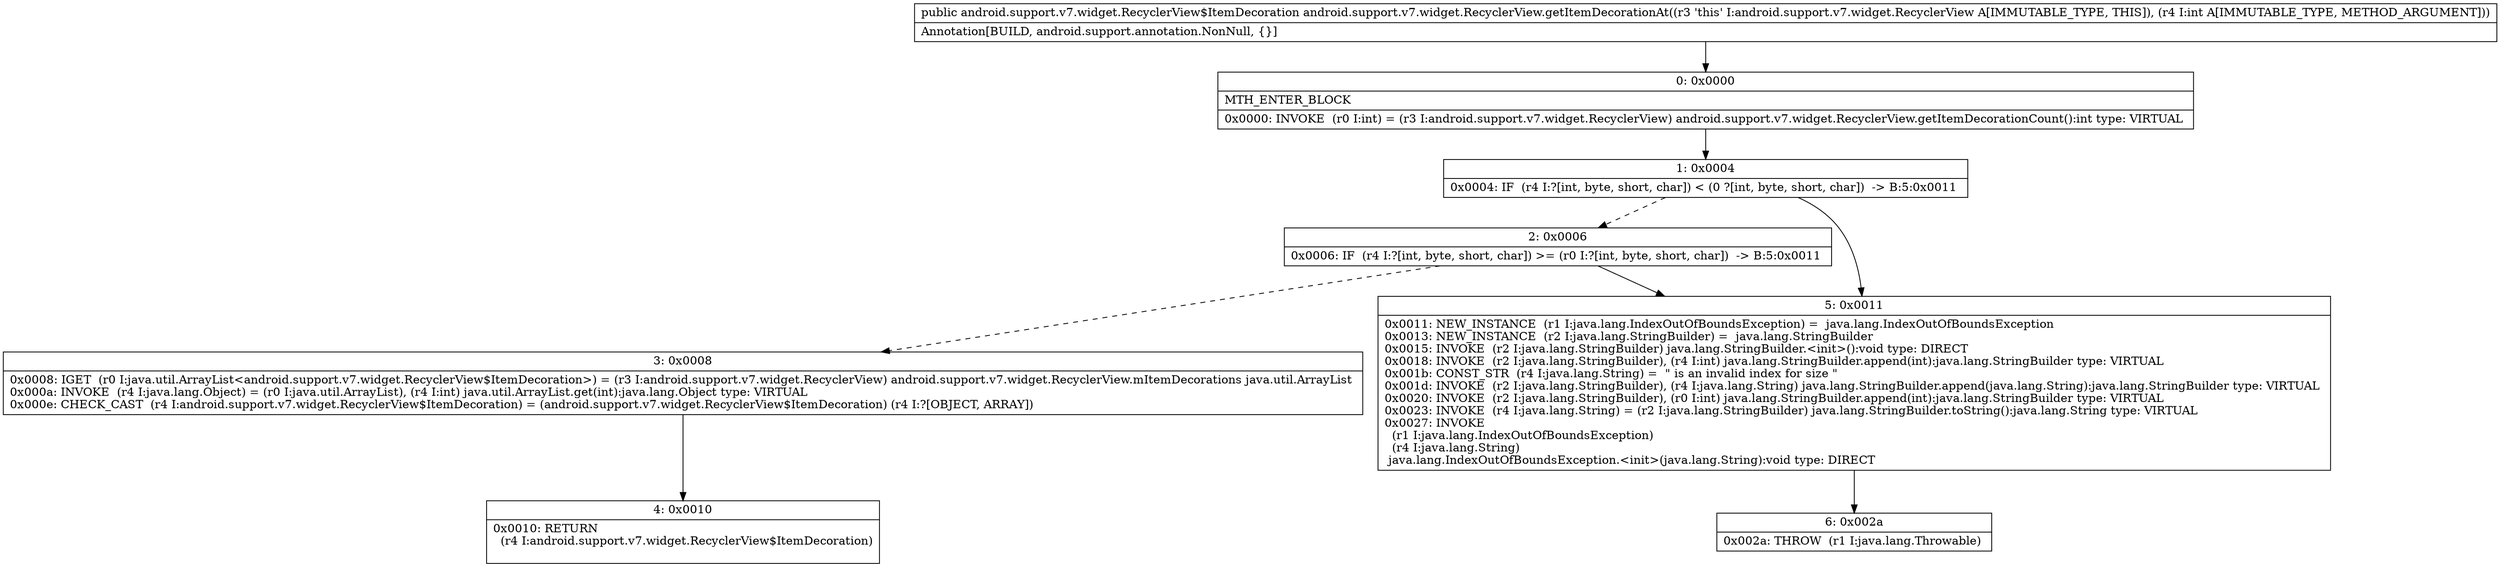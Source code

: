 digraph "CFG forandroid.support.v7.widget.RecyclerView.getItemDecorationAt(I)Landroid\/support\/v7\/widget\/RecyclerView$ItemDecoration;" {
Node_0 [shape=record,label="{0\:\ 0x0000|MTH_ENTER_BLOCK\l|0x0000: INVOKE  (r0 I:int) = (r3 I:android.support.v7.widget.RecyclerView) android.support.v7.widget.RecyclerView.getItemDecorationCount():int type: VIRTUAL \l}"];
Node_1 [shape=record,label="{1\:\ 0x0004|0x0004: IF  (r4 I:?[int, byte, short, char]) \< (0 ?[int, byte, short, char])  \-\> B:5:0x0011 \l}"];
Node_2 [shape=record,label="{2\:\ 0x0006|0x0006: IF  (r4 I:?[int, byte, short, char]) \>= (r0 I:?[int, byte, short, char])  \-\> B:5:0x0011 \l}"];
Node_3 [shape=record,label="{3\:\ 0x0008|0x0008: IGET  (r0 I:java.util.ArrayList\<android.support.v7.widget.RecyclerView$ItemDecoration\>) = (r3 I:android.support.v7.widget.RecyclerView) android.support.v7.widget.RecyclerView.mItemDecorations java.util.ArrayList \l0x000a: INVOKE  (r4 I:java.lang.Object) = (r0 I:java.util.ArrayList), (r4 I:int) java.util.ArrayList.get(int):java.lang.Object type: VIRTUAL \l0x000e: CHECK_CAST  (r4 I:android.support.v7.widget.RecyclerView$ItemDecoration) = (android.support.v7.widget.RecyclerView$ItemDecoration) (r4 I:?[OBJECT, ARRAY]) \l}"];
Node_4 [shape=record,label="{4\:\ 0x0010|0x0010: RETURN  \l  (r4 I:android.support.v7.widget.RecyclerView$ItemDecoration)\l \l}"];
Node_5 [shape=record,label="{5\:\ 0x0011|0x0011: NEW_INSTANCE  (r1 I:java.lang.IndexOutOfBoundsException) =  java.lang.IndexOutOfBoundsException \l0x0013: NEW_INSTANCE  (r2 I:java.lang.StringBuilder) =  java.lang.StringBuilder \l0x0015: INVOKE  (r2 I:java.lang.StringBuilder) java.lang.StringBuilder.\<init\>():void type: DIRECT \l0x0018: INVOKE  (r2 I:java.lang.StringBuilder), (r4 I:int) java.lang.StringBuilder.append(int):java.lang.StringBuilder type: VIRTUAL \l0x001b: CONST_STR  (r4 I:java.lang.String) =  \" is an invalid index for size \" \l0x001d: INVOKE  (r2 I:java.lang.StringBuilder), (r4 I:java.lang.String) java.lang.StringBuilder.append(java.lang.String):java.lang.StringBuilder type: VIRTUAL \l0x0020: INVOKE  (r2 I:java.lang.StringBuilder), (r0 I:int) java.lang.StringBuilder.append(int):java.lang.StringBuilder type: VIRTUAL \l0x0023: INVOKE  (r4 I:java.lang.String) = (r2 I:java.lang.StringBuilder) java.lang.StringBuilder.toString():java.lang.String type: VIRTUAL \l0x0027: INVOKE  \l  (r1 I:java.lang.IndexOutOfBoundsException)\l  (r4 I:java.lang.String)\l java.lang.IndexOutOfBoundsException.\<init\>(java.lang.String):void type: DIRECT \l}"];
Node_6 [shape=record,label="{6\:\ 0x002a|0x002a: THROW  (r1 I:java.lang.Throwable) \l}"];
MethodNode[shape=record,label="{public android.support.v7.widget.RecyclerView$ItemDecoration android.support.v7.widget.RecyclerView.getItemDecorationAt((r3 'this' I:android.support.v7.widget.RecyclerView A[IMMUTABLE_TYPE, THIS]), (r4 I:int A[IMMUTABLE_TYPE, METHOD_ARGUMENT]))  | Annotation[BUILD, android.support.annotation.NonNull, \{\}]\l}"];
MethodNode -> Node_0;
Node_0 -> Node_1;
Node_1 -> Node_2[style=dashed];
Node_1 -> Node_5;
Node_2 -> Node_3[style=dashed];
Node_2 -> Node_5;
Node_3 -> Node_4;
Node_5 -> Node_6;
}


